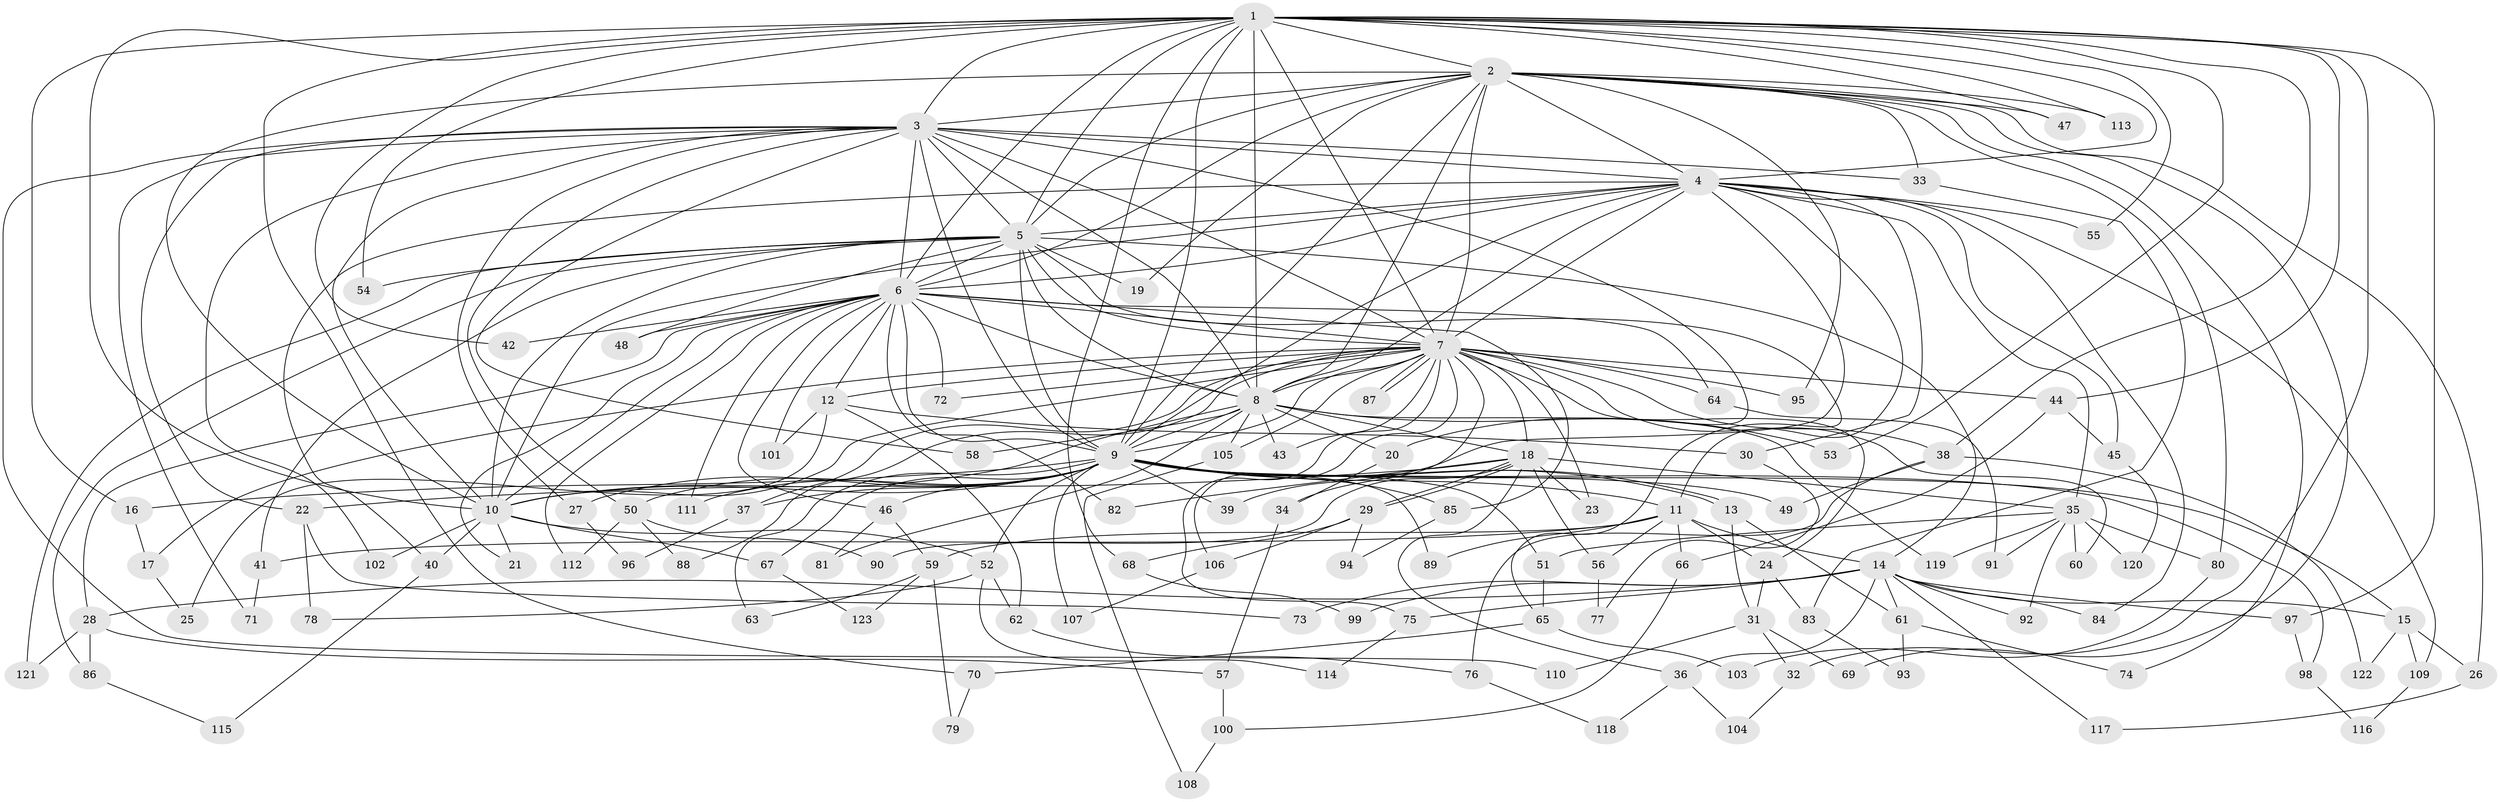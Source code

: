 // Generated by graph-tools (version 1.1) at 2025/11/02/27/25 16:11:01]
// undirected, 123 vertices, 271 edges
graph export_dot {
graph [start="1"]
  node [color=gray90,style=filled];
  1;
  2;
  3;
  4;
  5;
  6;
  7;
  8;
  9;
  10;
  11;
  12;
  13;
  14;
  15;
  16;
  17;
  18;
  19;
  20;
  21;
  22;
  23;
  24;
  25;
  26;
  27;
  28;
  29;
  30;
  31;
  32;
  33;
  34;
  35;
  36;
  37;
  38;
  39;
  40;
  41;
  42;
  43;
  44;
  45;
  46;
  47;
  48;
  49;
  50;
  51;
  52;
  53;
  54;
  55;
  56;
  57;
  58;
  59;
  60;
  61;
  62;
  63;
  64;
  65;
  66;
  67;
  68;
  69;
  70;
  71;
  72;
  73;
  74;
  75;
  76;
  77;
  78;
  79;
  80;
  81;
  82;
  83;
  84;
  85;
  86;
  87;
  88;
  89;
  90;
  91;
  92;
  93;
  94;
  95;
  96;
  97;
  98;
  99;
  100;
  101;
  102;
  103;
  104;
  105;
  106;
  107;
  108;
  109;
  110;
  111;
  112;
  113;
  114;
  115;
  116;
  117;
  118;
  119;
  120;
  121;
  122;
  123;
  1 -- 2;
  1 -- 3;
  1 -- 4;
  1 -- 5;
  1 -- 6;
  1 -- 7;
  1 -- 8;
  1 -- 9;
  1 -- 10;
  1 -- 16;
  1 -- 32;
  1 -- 38;
  1 -- 42;
  1 -- 44;
  1 -- 47;
  1 -- 53;
  1 -- 54;
  1 -- 55;
  1 -- 68;
  1 -- 70;
  1 -- 97;
  1 -- 113;
  2 -- 3;
  2 -- 4;
  2 -- 5;
  2 -- 6;
  2 -- 7;
  2 -- 8;
  2 -- 9;
  2 -- 10;
  2 -- 19;
  2 -- 26;
  2 -- 33;
  2 -- 47;
  2 -- 69;
  2 -- 74;
  2 -- 80;
  2 -- 95;
  2 -- 113;
  3 -- 4;
  3 -- 5;
  3 -- 6;
  3 -- 7;
  3 -- 8;
  3 -- 9;
  3 -- 10;
  3 -- 20;
  3 -- 22;
  3 -- 27;
  3 -- 33;
  3 -- 50;
  3 -- 58;
  3 -- 71;
  3 -- 102;
  3 -- 110;
  4 -- 5;
  4 -- 6;
  4 -- 7;
  4 -- 8;
  4 -- 9;
  4 -- 10;
  4 -- 11;
  4 -- 30;
  4 -- 35;
  4 -- 39;
  4 -- 40;
  4 -- 45;
  4 -- 55;
  4 -- 84;
  4 -- 109;
  5 -- 6;
  5 -- 7;
  5 -- 8;
  5 -- 9;
  5 -- 10;
  5 -- 14;
  5 -- 19;
  5 -- 41;
  5 -- 48;
  5 -- 54;
  5 -- 65;
  5 -- 86;
  5 -- 121;
  6 -- 7;
  6 -- 8;
  6 -- 9;
  6 -- 10;
  6 -- 12;
  6 -- 21;
  6 -- 28;
  6 -- 42;
  6 -- 46;
  6 -- 48;
  6 -- 64;
  6 -- 72;
  6 -- 82;
  6 -- 85;
  6 -- 101;
  6 -- 111;
  6 -- 112;
  7 -- 8;
  7 -- 9;
  7 -- 10;
  7 -- 12;
  7 -- 17;
  7 -- 18;
  7 -- 23;
  7 -- 24;
  7 -- 34;
  7 -- 37;
  7 -- 38;
  7 -- 43;
  7 -- 44;
  7 -- 60;
  7 -- 64;
  7 -- 72;
  7 -- 75;
  7 -- 87;
  7 -- 87;
  7 -- 88;
  7 -- 95;
  7 -- 105;
  7 -- 106;
  8 -- 9;
  8 -- 10;
  8 -- 18;
  8 -- 20;
  8 -- 43;
  8 -- 53;
  8 -- 58;
  8 -- 81;
  8 -- 105;
  8 -- 119;
  9 -- 10;
  9 -- 11;
  9 -- 13;
  9 -- 13;
  9 -- 15;
  9 -- 16;
  9 -- 27;
  9 -- 37;
  9 -- 39;
  9 -- 46;
  9 -- 49;
  9 -- 50;
  9 -- 51;
  9 -- 52;
  9 -- 63;
  9 -- 67;
  9 -- 85;
  9 -- 89;
  9 -- 98;
  9 -- 107;
  9 -- 111;
  10 -- 21;
  10 -- 40;
  10 -- 52;
  10 -- 67;
  10 -- 102;
  11 -- 14;
  11 -- 24;
  11 -- 41;
  11 -- 56;
  11 -- 59;
  11 -- 66;
  11 -- 89;
  12 -- 25;
  12 -- 30;
  12 -- 62;
  12 -- 101;
  13 -- 31;
  13 -- 61;
  14 -- 15;
  14 -- 28;
  14 -- 36;
  14 -- 61;
  14 -- 73;
  14 -- 75;
  14 -- 84;
  14 -- 92;
  14 -- 97;
  14 -- 99;
  14 -- 117;
  15 -- 26;
  15 -- 109;
  15 -- 122;
  16 -- 17;
  17 -- 25;
  18 -- 22;
  18 -- 23;
  18 -- 29;
  18 -- 29;
  18 -- 35;
  18 -- 36;
  18 -- 56;
  18 -- 82;
  18 -- 90;
  20 -- 34;
  22 -- 73;
  22 -- 78;
  24 -- 31;
  24 -- 83;
  26 -- 117;
  27 -- 96;
  28 -- 57;
  28 -- 86;
  28 -- 121;
  29 -- 68;
  29 -- 94;
  29 -- 106;
  30 -- 77;
  31 -- 32;
  31 -- 69;
  31 -- 110;
  32 -- 104;
  33 -- 83;
  34 -- 57;
  35 -- 51;
  35 -- 60;
  35 -- 80;
  35 -- 91;
  35 -- 92;
  35 -- 119;
  35 -- 120;
  36 -- 104;
  36 -- 118;
  37 -- 96;
  38 -- 49;
  38 -- 76;
  38 -- 122;
  40 -- 115;
  41 -- 71;
  44 -- 45;
  44 -- 66;
  45 -- 120;
  46 -- 59;
  46 -- 81;
  50 -- 88;
  50 -- 90;
  50 -- 112;
  51 -- 65;
  52 -- 62;
  52 -- 78;
  52 -- 114;
  56 -- 77;
  57 -- 100;
  59 -- 63;
  59 -- 79;
  59 -- 123;
  61 -- 74;
  61 -- 93;
  62 -- 76;
  64 -- 91;
  65 -- 70;
  65 -- 103;
  66 -- 100;
  67 -- 123;
  68 -- 99;
  70 -- 79;
  75 -- 114;
  76 -- 118;
  80 -- 103;
  83 -- 93;
  85 -- 94;
  86 -- 115;
  97 -- 98;
  98 -- 116;
  100 -- 108;
  105 -- 108;
  106 -- 107;
  109 -- 116;
}
